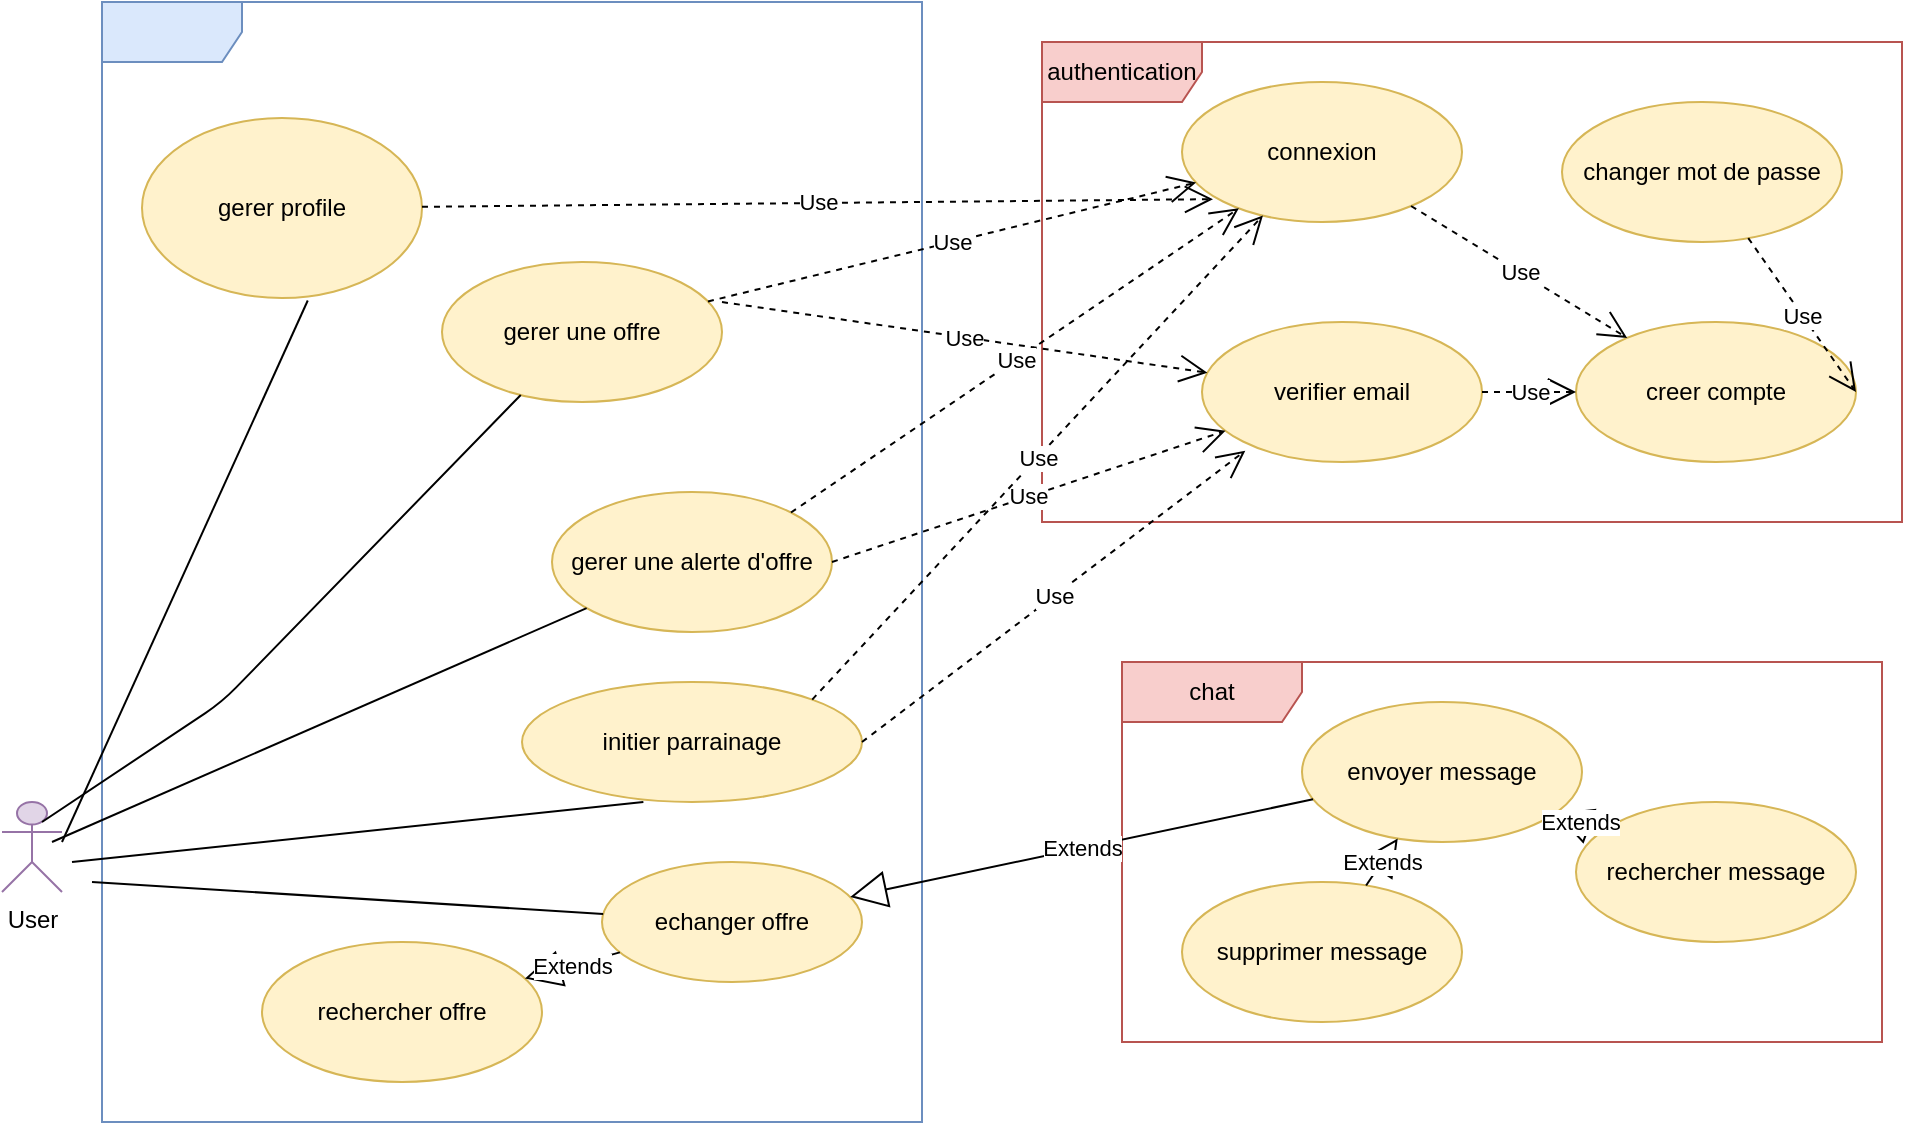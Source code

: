 <mxfile version="14.2.2" type="gitlab" pages="5">
  <diagram id="31cn8sJxo2LnZOZxLTl7" name="cas utilisation">
    <mxGraphModel dx="577" dy="875" grid="1" gridSize="10" guides="1" tooltips="1" connect="1" arrows="1" fold="1" page="1" pageScale="1" pageWidth="291" pageHeight="413" math="0" shadow="0">
      <root>
        <mxCell id="0" />
        <mxCell id="1" parent="0" />
        <mxCell id="iEsSIf3HNwrJCTN_U79i-29" value="chat" style="shape=umlFrame;whiteSpace=wrap;html=1;width=90;height=30;fillColor=#f8cecc;strokeColor=#b85450;" parent="1" vertex="1">
          <mxGeometry x="970" y="20" width="380" height="190" as="geometry" />
        </mxCell>
        <mxCell id="iEsSIf3HNwrJCTN_U79i-30" value="authentication" style="shape=umlFrame;whiteSpace=wrap;html=1;width=80;height=30;fillColor=#f8cecc;strokeColor=#b85450;" parent="1" vertex="1">
          <mxGeometry x="930" y="-290" width="430" height="240" as="geometry" />
        </mxCell>
        <mxCell id="iEsSIf3HNwrJCTN_U79i-31" value="" style="shape=umlFrame;whiteSpace=wrap;html=1;width=70;height=30;fillColor=#dae8fc;strokeColor=#6c8ebf;" parent="1" vertex="1">
          <mxGeometry x="460" y="-310" width="410" height="560" as="geometry" />
        </mxCell>
        <mxCell id="8GSgh4wZx7indwMNPTsy-1" value="User" style="shape=umlActor;verticalLabelPosition=bottom;verticalAlign=top;html=1;outlineConnect=0;fillColor=#e1d5e7;strokeColor=#9673a6;" parent="1" vertex="1">
          <mxGeometry x="410" y="90" width="30" height="45" as="geometry" />
        </mxCell>
        <mxCell id="iEsSIf3HNwrJCTN_U79i-1" value="gerer une offre" style="ellipse;whiteSpace=wrap;html=1;fillColor=#fff2cc;strokeColor=#d6b656;" parent="1" vertex="1">
          <mxGeometry x="630" y="-180" width="140" height="70" as="geometry" />
        </mxCell>
        <mxCell id="iEsSIf3HNwrJCTN_U79i-2" value="echanger offre" style="ellipse;whiteSpace=wrap;html=1;fillColor=#fff2cc;strokeColor=#d6b656;" parent="1" vertex="1">
          <mxGeometry x="710" y="120" width="130" height="60" as="geometry" />
        </mxCell>
        <mxCell id="iEsSIf3HNwrJCTN_U79i-3" value="rechercher offre" style="ellipse;whiteSpace=wrap;html=1;fillColor=#fff2cc;strokeColor=#d6b656;" parent="1" vertex="1">
          <mxGeometry x="540" y="160" width="140" height="70" as="geometry" />
        </mxCell>
        <mxCell id="iEsSIf3HNwrJCTN_U79i-4" value="Extends" style="endArrow=block;endSize=16;endFill=0;html=1;" parent="1" source="iEsSIf3HNwrJCTN_U79i-2" target="iEsSIf3HNwrJCTN_U79i-3" edge="1">
          <mxGeometry width="160" relative="1" as="geometry">
            <mxPoint x="590" y="230" as="sourcePoint" />
            <mxPoint x="750" y="230" as="targetPoint" />
          </mxGeometry>
        </mxCell>
        <mxCell id="iEsSIf3HNwrJCTN_U79i-5" value="envoyer message" style="ellipse;whiteSpace=wrap;html=1;fillColor=#fff2cc;strokeColor=#d6b656;" parent="1" vertex="1">
          <mxGeometry x="1060" y="40" width="140" height="70" as="geometry" />
        </mxCell>
        <mxCell id="iEsSIf3HNwrJCTN_U79i-6" value="supprimer message" style="ellipse;whiteSpace=wrap;html=1;fillColor=#fff2cc;strokeColor=#d6b656;" parent="1" vertex="1">
          <mxGeometry x="1000" y="130" width="140" height="70" as="geometry" />
        </mxCell>
        <mxCell id="iEsSIf3HNwrJCTN_U79i-7" value="rechercher message" style="ellipse;whiteSpace=wrap;html=1;fillColor=#fff2cc;strokeColor=#d6b656;" parent="1" vertex="1">
          <mxGeometry x="1197" y="90" width="140" height="70" as="geometry" />
        </mxCell>
        <mxCell id="iEsSIf3HNwrJCTN_U79i-8" value="Extends" style="endArrow=block;endSize=16;endFill=0;html=1;" parent="1" source="iEsSIf3HNwrJCTN_U79i-6" target="iEsSIf3HNwrJCTN_U79i-5" edge="1">
          <mxGeometry width="160" relative="1" as="geometry">
            <mxPoint x="590" y="170" as="sourcePoint" />
            <mxPoint x="750" y="170" as="targetPoint" />
          </mxGeometry>
        </mxCell>
        <mxCell id="iEsSIf3HNwrJCTN_U79i-9" value="Extends" style="endArrow=block;endSize=16;endFill=0;html=1;" parent="1" source="iEsSIf3HNwrJCTN_U79i-7" target="iEsSIf3HNwrJCTN_U79i-5" edge="1">
          <mxGeometry width="160" relative="1" as="geometry">
            <mxPoint x="864" y="190" as="sourcePoint" />
            <mxPoint x="864" y="130" as="targetPoint" />
          </mxGeometry>
        </mxCell>
        <mxCell id="iEsSIf3HNwrJCTN_U79i-10" value="Extends" style="endArrow=block;endSize=16;endFill=0;html=1;" parent="1" source="iEsSIf3HNwrJCTN_U79i-5" target="iEsSIf3HNwrJCTN_U79i-2" edge="1">
          <mxGeometry width="160" relative="1" as="geometry">
            <mxPoint x="590" y="170" as="sourcePoint" />
            <mxPoint x="750" y="170" as="targetPoint" />
          </mxGeometry>
        </mxCell>
        <mxCell id="iEsSIf3HNwrJCTN_U79i-11" value="creer compte" style="ellipse;whiteSpace=wrap;html=1;fillColor=#fff2cc;strokeColor=#d6b656;" parent="1" vertex="1">
          <mxGeometry x="1197" y="-150" width="140" height="70" as="geometry" />
        </mxCell>
        <mxCell id="iEsSIf3HNwrJCTN_U79i-12" value="connexion" style="ellipse;whiteSpace=wrap;html=1;fillColor=#fff2cc;strokeColor=#d6b656;" parent="1" vertex="1">
          <mxGeometry x="1000" y="-270" width="140" height="70" as="geometry" />
        </mxCell>
        <mxCell id="iEsSIf3HNwrJCTN_U79i-13" value="verifier email" style="ellipse;whiteSpace=wrap;html=1;fillColor=#fff2cc;strokeColor=#d6b656;" parent="1" vertex="1">
          <mxGeometry x="1010" y="-150" width="140" height="70" as="geometry" />
        </mxCell>
        <mxCell id="iEsSIf3HNwrJCTN_U79i-14" value="changer mot de passe" style="ellipse;whiteSpace=wrap;html=1;fillColor=#fff2cc;strokeColor=#d6b656;" parent="1" vertex="1">
          <mxGeometry x="1190" y="-260" width="140" height="70" as="geometry" />
        </mxCell>
        <mxCell id="iEsSIf3HNwrJCTN_U79i-15" value="Use" style="endArrow=open;endSize=12;dashed=1;html=1;" parent="1" source="iEsSIf3HNwrJCTN_U79i-13" target="iEsSIf3HNwrJCTN_U79i-11" edge="1">
          <mxGeometry width="160" relative="1" as="geometry">
            <mxPoint x="590" y="60" as="sourcePoint" />
            <mxPoint x="750" y="60" as="targetPoint" />
          </mxGeometry>
        </mxCell>
        <mxCell id="iEsSIf3HNwrJCTN_U79i-16" value="Use" style="endArrow=open;endSize=12;dashed=1;html=1;" parent="1" source="iEsSIf3HNwrJCTN_U79i-12" target="iEsSIf3HNwrJCTN_U79i-11" edge="1">
          <mxGeometry width="160" relative="1" as="geometry">
            <mxPoint x="909.415" y="-19.193" as="sourcePoint" />
            <mxPoint x="844.4" y="-50.711" as="targetPoint" />
          </mxGeometry>
        </mxCell>
        <mxCell id="iEsSIf3HNwrJCTN_U79i-17" value="Use" style="endArrow=open;endSize=12;dashed=1;html=1;entryX=1;entryY=0.5;entryDx=0;entryDy=0;" parent="1" source="iEsSIf3HNwrJCTN_U79i-14" target="iEsSIf3HNwrJCTN_U79i-11" edge="1">
          <mxGeometry width="160" relative="1" as="geometry">
            <mxPoint x="938.476" y="-123.75" as="sourcePoint" />
            <mxPoint x="854.4" y="-40.711" as="targetPoint" />
          </mxGeometry>
        </mxCell>
        <mxCell id="iEsSIf3HNwrJCTN_U79i-18" value="Use" style="endArrow=open;endSize=12;dashed=1;html=1;" parent="1" source="iEsSIf3HNwrJCTN_U79i-1" target="iEsSIf3HNwrJCTN_U79i-12" edge="1">
          <mxGeometry width="160" relative="1" as="geometry">
            <mxPoint x="590" y="-40" as="sourcePoint" />
            <mxPoint x="750" y="-40" as="targetPoint" />
          </mxGeometry>
        </mxCell>
        <mxCell id="iEsSIf3HNwrJCTN_U79i-19" value="Use" style="endArrow=open;endSize=12;dashed=1;html=1;exitX=1;exitY=0.286;exitDx=0;exitDy=0;exitPerimeter=0;" parent="1" source="iEsSIf3HNwrJCTN_U79i-1" target="iEsSIf3HNwrJCTN_U79i-13" edge="1">
          <mxGeometry width="160" relative="1" as="geometry">
            <mxPoint x="518.329" y="-57.006" as="sourcePoint" />
            <mxPoint x="621.57" y="-173.017" as="targetPoint" />
          </mxGeometry>
        </mxCell>
        <mxCell id="iEsSIf3HNwrJCTN_U79i-20" value="gerer une alerte d&#39;offre" style="ellipse;whiteSpace=wrap;html=1;fillColor=#fff2cc;strokeColor=#d6b656;" parent="1" vertex="1">
          <mxGeometry x="685" y="-65" width="140" height="70" as="geometry" />
        </mxCell>
        <mxCell id="iEsSIf3HNwrJCTN_U79i-21" value="Use" style="endArrow=open;endSize=12;dashed=1;html=1;exitX=1;exitY=0.5;exitDx=0;exitDy=0;" parent="1" source="iEsSIf3HNwrJCTN_U79i-20" target="iEsSIf3HNwrJCTN_U79i-13" edge="1">
          <mxGeometry width="160" relative="1" as="geometry">
            <mxPoint x="630" y="-40" as="sourcePoint" />
            <mxPoint x="750" y="-40" as="targetPoint" />
          </mxGeometry>
        </mxCell>
        <mxCell id="iEsSIf3HNwrJCTN_U79i-22" value="Use" style="endArrow=open;endSize=12;dashed=1;html=1;exitX=1;exitY=0;exitDx=0;exitDy=0;" parent="1" source="iEsSIf3HNwrJCTN_U79i-20" target="iEsSIf3HNwrJCTN_U79i-12" edge="1">
          <mxGeometry width="160" relative="1" as="geometry">
            <mxPoint x="600" y="-30" as="sourcePoint" />
            <mxPoint x="746.664" y="-92.332" as="targetPoint" />
          </mxGeometry>
        </mxCell>
        <mxCell id="iEsSIf3HNwrJCTN_U79i-24" value="" style="endArrow=none;html=1;exitX=0.5;exitY=0;exitDx=0;exitDy=0;exitPerimeter=0;" parent="1" target="iEsSIf3HNwrJCTN_U79i-20" edge="1">
          <mxGeometry width="50" height="50" relative="1" as="geometry">
            <mxPoint x="435" y="110" as="sourcePoint" />
            <mxPoint x="550" y="50" as="targetPoint" />
          </mxGeometry>
        </mxCell>
        <mxCell id="iEsSIf3HNwrJCTN_U79i-25" value="" style="endArrow=none;html=1;" parent="1" target="iEsSIf3HNwrJCTN_U79i-1" edge="1">
          <mxGeometry width="50" height="50" relative="1" as="geometry">
            <mxPoint x="430" y="100" as="sourcePoint" />
            <mxPoint x="516.767" y="18.016" as="targetPoint" />
            <Array as="points">
              <mxPoint x="520" y="40" />
            </Array>
          </mxGeometry>
        </mxCell>
        <mxCell id="iEsSIf3HNwrJCTN_U79i-26" value="" style="endArrow=none;html=1;exitX=0.5;exitY=0;exitDx=0;exitDy=0;exitPerimeter=0;" parent="1" target="iEsSIf3HNwrJCTN_U79i-2" edge="1">
          <mxGeometry width="50" height="50" relative="1" as="geometry">
            <mxPoint x="455" y="130" as="sourcePoint" />
            <mxPoint x="467.942" y="-90.015" as="targetPoint" />
          </mxGeometry>
        </mxCell>
        <mxCell id="wRsKCiRsCAKMiMHmvKu_-1" value="initier parrainage" style="ellipse;whiteSpace=wrap;html=1;fillColor=#fff2cc;strokeColor=#d6b656;" parent="1" vertex="1">
          <mxGeometry x="670" y="30" width="170" height="60" as="geometry" />
        </mxCell>
        <mxCell id="wRsKCiRsCAKMiMHmvKu_-2" value="" style="endArrow=none;html=1;exitX=0.5;exitY=0;exitDx=0;exitDy=0;exitPerimeter=0;entryX=0.357;entryY=1;entryDx=0;entryDy=0;entryPerimeter=0;" parent="1" target="wRsKCiRsCAKMiMHmvKu_-1" edge="1">
          <mxGeometry width="50" height="50" relative="1" as="geometry">
            <mxPoint x="445" y="120" as="sourcePoint" />
            <mxPoint x="704.012" y="-28.613" as="targetPoint" />
          </mxGeometry>
        </mxCell>
        <mxCell id="wRsKCiRsCAKMiMHmvKu_-3" value="gerer profile" style="ellipse;whiteSpace=wrap;html=1;fillColor=#fff2cc;strokeColor=#d6b656;" parent="1" vertex="1">
          <mxGeometry x="480" y="-252" width="140" height="90" as="geometry" />
        </mxCell>
        <mxCell id="wRsKCiRsCAKMiMHmvKu_-4" value="" style="endArrow=none;html=1;entryX=0.592;entryY=1.014;entryDx=0;entryDy=0;entryPerimeter=0;" parent="1" target="wRsKCiRsCAKMiMHmvKu_-3" edge="1">
          <mxGeometry width="50" height="50" relative="1" as="geometry">
            <mxPoint x="440" y="110" as="sourcePoint" />
            <mxPoint x="668.136" y="-113.836" as="targetPoint" />
          </mxGeometry>
        </mxCell>
        <mxCell id="wRsKCiRsCAKMiMHmvKu_-9" value="Use" style="endArrow=open;endSize=12;dashed=1;html=1;" parent="1" source="wRsKCiRsCAKMiMHmvKu_-3" edge="1">
          <mxGeometry width="160" relative="1" as="geometry">
            <mxPoint x="764.581" y="-158.503" as="sourcePoint" />
            <mxPoint x="1015.486" y="-211.418" as="targetPoint" />
          </mxGeometry>
        </mxCell>
        <mxCell id="wRsKCiRsCAKMiMHmvKu_-10" value="Use" style="endArrow=open;endSize=12;dashed=1;html=1;exitX=1;exitY=0.5;exitDx=0;exitDy=0;" parent="1" source="wRsKCiRsCAKMiMHmvKu_-1" edge="1">
          <mxGeometry width="160" relative="1" as="geometry">
            <mxPoint x="835" y="-20" as="sourcePoint" />
            <mxPoint x="1031.656" y="-85.661" as="targetPoint" />
          </mxGeometry>
        </mxCell>
        <mxCell id="wRsKCiRsCAKMiMHmvKu_-11" value="Use" style="endArrow=open;endSize=12;dashed=1;html=1;exitX=1;exitY=0;exitDx=0;exitDy=0;" parent="1" source="wRsKCiRsCAKMiMHmvKu_-1" target="iEsSIf3HNwrJCTN_U79i-12" edge="1">
          <mxGeometry width="160" relative="1" as="geometry">
            <mxPoint x="830" y="60" as="sourcePoint" />
            <mxPoint x="1041.656" y="-75.661" as="targetPoint" />
          </mxGeometry>
        </mxCell>
      </root>
    </mxGraphModel>
  </diagram>
  <diagram id="jWzmkYTxirftH9taYTOI" name="Gere profile - classes participantes">
    <mxGraphModel dx="868" dy="462" grid="1" gridSize="10" guides="1" tooltips="1" connect="1" arrows="1" fold="1" page="1" pageScale="1" pageWidth="827" pageHeight="1169" math="0" shadow="0">
      <root>
        <mxCell id="b3FkeZFk4ixrGaQLPnSb-0" />
        <mxCell id="b3FkeZFk4ixrGaQLPnSb-1" parent="b3FkeZFk4ixrGaQLPnSb-0" />
        <mxCell id="CPcWTft3bBMtHdcJwwJm-0" value="user" style="shape=umlActor;verticalLabelPosition=bottom;verticalAlign=top;html=1;outlineConnect=0;" vertex="1" parent="b3FkeZFk4ixrGaQLPnSb-1">
          <mxGeometry x="20" y="410" width="30" height="60" as="geometry" />
        </mxCell>
        <mxCell id="CPcWTft3bBMtHdcJwwJm-1" value="&lt;p style=&quot;margin: 0px ; margin-top: 4px ; text-align: center&quot;&gt;&lt;i&gt;&amp;lt;&amp;lt;Dialogue&amp;gt;&amp;gt;&lt;/i&gt;&lt;br&gt;&lt;b&gt;Gerer profile&lt;/b&gt;&lt;/p&gt;&lt;hr size=&quot;1&quot;&gt;&lt;p style=&quot;margin: 0px ; margin-left: 4px&quot;&gt;+ profileInformation: Object&lt;br&gt;&lt;/p&gt;&lt;hr size=&quot;1&quot;&gt;&lt;p style=&quot;margin: 0px ; margin-left: 4px&quot;&gt;+ saveProfile(): void&lt;br&gt;&lt;br&gt;&lt;/p&gt;" style="verticalAlign=top;align=left;overflow=fill;fontSize=12;fontFamily=Helvetica;html=1;" vertex="1" parent="b3FkeZFk4ixrGaQLPnSb-1">
          <mxGeometry x="120" y="400" width="190" height="110" as="geometry" />
        </mxCell>
        <mxCell id="CPcWTft3bBMtHdcJwwJm-3" value="&lt;p style=&quot;margin: 0px ; margin-top: 4px ; text-align: center&quot;&gt;&lt;i&gt;&amp;lt;&amp;lt;Controle&amp;gt;&amp;gt;&lt;/i&gt;&lt;b&gt;&lt;br&gt;&lt;/b&gt;&lt;/p&gt;&lt;p style=&quot;margin: 0px ; margin-top: 4px ; text-align: center&quot;&gt;&lt;i&gt;&lt;b&gt;User Controller&lt;/b&gt;&lt;/i&gt;&lt;/p&gt;&lt;hr size=&quot;1&quot;&gt;&lt;p style=&quot;margin: 0px ; margin-left: 4px&quot;&gt;+ saveProfile(): void&lt;br&gt;&lt;br&gt;&lt;/p&gt;" style="verticalAlign=top;align=left;overflow=fill;fontSize=12;fontFamily=Helvetica;html=1;" vertex="1" parent="b3FkeZFk4ixrGaQLPnSb-1">
          <mxGeometry x="400" y="400" width="170" height="110" as="geometry" />
        </mxCell>
        <mxCell id="CPcWTft3bBMtHdcJwwJm-5" value="&lt;p style=&quot;margin: 0px ; margin-top: 4px ; text-align: center&quot;&gt;&lt;i&gt;&amp;lt;&amp;lt;Entite&amp;gt;&amp;gt;&lt;/i&gt;&lt;b&gt;&lt;br&gt;&lt;/b&gt;&lt;/p&gt;&lt;p style=&quot;margin: 0px ; margin-top: 4px ; text-align: center&quot;&gt;&lt;i&gt;&lt;b&gt;User&lt;/b&gt;&lt;/i&gt;&lt;/p&gt;&lt;hr size=&quot;1&quot;&gt;&lt;p style=&quot;margin: 0px ; margin-left: 4px&quot;&gt;&lt;br&gt;&lt;br&gt;&lt;/p&gt;" style="verticalAlign=top;align=left;overflow=fill;fontSize=12;fontFamily=Helvetica;html=1;" vertex="1" parent="b3FkeZFk4ixrGaQLPnSb-1">
          <mxGeometry x="657" y="400" width="133" height="80" as="geometry" />
        </mxCell>
        <mxCell id="CPcWTft3bBMtHdcJwwJm-8" value="" style="endArrow=none;html=1;entryX=0;entryY=0.5;entryDx=0;entryDy=0;" edge="1" parent="b3FkeZFk4ixrGaQLPnSb-1" source="CPcWTft3bBMtHdcJwwJm-0" target="CPcWTft3bBMtHdcJwwJm-1">
          <mxGeometry width="50" height="50" relative="1" as="geometry">
            <mxPoint x="220" y="480" as="sourcePoint" />
            <mxPoint x="270" y="430" as="targetPoint" />
          </mxGeometry>
        </mxCell>
        <mxCell id="CPcWTft3bBMtHdcJwwJm-10" value="" style="endArrow=none;html=1;" edge="1" parent="b3FkeZFk4ixrGaQLPnSb-1" source="CPcWTft3bBMtHdcJwwJm-1" target="CPcWTft3bBMtHdcJwwJm-3">
          <mxGeometry width="50" height="50" relative="1" as="geometry">
            <mxPoint x="320" y="457.647" as="sourcePoint" />
            <mxPoint x="390" y="470" as="targetPoint" />
          </mxGeometry>
        </mxCell>
        <mxCell id="CPcWTft3bBMtHdcJwwJm-12" value="" style="endArrow=none;html=1;entryX=0.008;entryY=0.588;entryDx=0;entryDy=0;entryPerimeter=0;" edge="1" parent="b3FkeZFk4ixrGaQLPnSb-1" source="CPcWTft3bBMtHdcJwwJm-3" target="CPcWTft3bBMtHdcJwwJm-5">
          <mxGeometry width="50" height="50" relative="1" as="geometry">
            <mxPoint x="590" y="490" as="sourcePoint" />
            <mxPoint x="640" y="440" as="targetPoint" />
          </mxGeometry>
        </mxCell>
      </root>
    </mxGraphModel>
  </diagram>
  <diagram id="Vf_2ZU5e4WO7hHsmHf-d" name="gerer-offre">
    <mxGraphModel dx="1021" dy="957" grid="1" gridSize="10" guides="1" tooltips="1" connect="1" arrows="1" fold="1" page="1" pageScale="1" pageWidth="291" pageHeight="413" math="0" shadow="0">
      <root>
        <mxCell id="SeAlCufOhYnr9unlk1ui-0" />
        <mxCell id="SeAlCufOhYnr9unlk1ui-1" parent="SeAlCufOhYnr9unlk1ui-0" />
        <mxCell id="SeAlCufOhYnr9unlk1ui-3" value="&lt;p style=&quot;margin: 0px ; margin-top: 4px ; text-align: center&quot;&gt;&lt;i&gt;&amp;lt;&amp;lt;Dialogue&amp;gt;&amp;gt;&lt;/i&gt;&lt;br&gt;&lt;b&gt;Creer Offre&lt;/b&gt;&lt;/p&gt;&lt;hr size=&quot;1&quot;&gt;&lt;p style=&quot;margin: 0px ; margin-left: 4px&quot;&gt;categories: Array&lt;br&gt;&lt;/p&gt;&lt;hr size=&quot;1&quot;&gt;&lt;p style=&quot;margin: 0px ; margin-left: 4px&quot;&gt;createOffer():void&lt;br&gt;uploadFile():void&lt;/p&gt;" style="verticalAlign=top;align=left;overflow=fill;fontSize=12;fontFamily=Helvetica;html=1;" vertex="1" parent="SeAlCufOhYnr9unlk1ui-1">
          <mxGeometry x="130" y="-130" width="170" height="100" as="geometry" />
        </mxCell>
        <mxCell id="SeAlCufOhYnr9unlk1ui-4" value="user" style="shape=umlActor;verticalLabelPosition=bottom;verticalAlign=top;html=1;" vertex="1" parent="SeAlCufOhYnr9unlk1ui-1">
          <mxGeometry x="20" y="70" width="30" height="60" as="geometry" />
        </mxCell>
        <mxCell id="SeAlCufOhYnr9unlk1ui-9" value="&lt;p style=&quot;margin: 0px ; margin-top: 4px ; text-align: center&quot;&gt;&lt;i&gt;&amp;lt;&amp;lt;Controle&amp;gt;&amp;gt;&lt;/i&gt;&lt;br&gt;&lt;b&gt;OfferController&lt;/b&gt;&lt;/p&gt;&lt;hr size=&quot;1&quot;&gt;&lt;p style=&quot;margin: 0px ; margin-left: 4px&quot;&gt;createOffer():void&lt;/p&gt;&lt;p style=&quot;margin: 0px ; margin-left: 4px&quot;&gt;updateOffer():void&lt;/p&gt;&lt;p style=&quot;margin: 0px ; margin-left: 4px&quot;&gt;deleteOffer():void&lt;/p&gt;&lt;p style=&quot;margin: 0px ; margin-left: 4px&quot;&gt;readOffer():void&lt;/p&gt;&lt;p style=&quot;margin: 0px ; margin-left: 4px&quot;&gt;searchOffer()&lt;/p&gt;&lt;p style=&quot;margin: 0px ; margin-left: 4px&quot;&gt;&lt;br&gt;&lt;/p&gt;&lt;p style=&quot;margin: 0px ; margin-left: 4px&quot;&gt;&lt;br&gt;&lt;br&gt;&lt;/p&gt;" style="verticalAlign=top;align=left;overflow=fill;fontSize=12;fontFamily=Helvetica;html=1;" vertex="1" parent="SeAlCufOhYnr9unlk1ui-1">
          <mxGeometry x="420" y="-40" width="180" height="120" as="geometry" />
        </mxCell>
        <mxCell id="SeAlCufOhYnr9unlk1ui-10" value="" style="endArrow=none;html=1;" edge="1" parent="SeAlCufOhYnr9unlk1ui-1" source="SeAlCufOhYnr9unlk1ui-3" target="SeAlCufOhYnr9unlk1ui-9">
          <mxGeometry width="50" height="50" relative="1" as="geometry">
            <mxPoint x="190" y="70" as="sourcePoint" />
            <mxPoint x="240" y="20" as="targetPoint" />
          </mxGeometry>
        </mxCell>
        <mxCell id="SeAlCufOhYnr9unlk1ui-12" value="&lt;p style=&quot;margin: 0px ; margin-top: 4px ; text-align: center&quot;&gt;&lt;i&gt;&amp;lt;&amp;lt;Entitte&amp;gt;&amp;gt;&lt;/i&gt;&lt;br&gt;&lt;b&gt;Offer&lt;/b&gt;&lt;/p&gt;&lt;hr size=&quot;1&quot;&gt;&lt;p style=&quot;margin: 0px ; margin-left: 4px&quot;&gt;&lt;br&gt;&lt;/p&gt;&lt;p style=&quot;margin: 0px ; margin-left: 4px&quot;&gt;&lt;br&gt;&lt;/p&gt;&lt;p style=&quot;margin: 0px ; margin-left: 4px&quot;&gt;&lt;br&gt;&lt;br&gt;&lt;/p&gt;" style="verticalAlign=top;align=left;overflow=fill;fontSize=12;fontFamily=Helvetica;html=1;" vertex="1" parent="SeAlCufOhYnr9unlk1ui-1">
          <mxGeometry x="693" y="-150" width="180" height="70" as="geometry" />
        </mxCell>
        <mxCell id="SeAlCufOhYnr9unlk1ui-13" value="&lt;p style=&quot;margin: 0px ; margin-top: 4px ; text-align: center&quot;&gt;&lt;i&gt;&amp;lt;&amp;lt;Dialogue&amp;gt;&amp;gt;&lt;/i&gt;&lt;br&gt;&lt;b&gt;offer list&lt;/b&gt;&lt;/p&gt;&lt;hr size=&quot;1&quot;&gt;&lt;p style=&quot;margin: 0px ; margin-left: 4px&quot;&gt;categories: Array&lt;br&gt;&lt;/p&gt;&lt;p style=&quot;margin: 0px ; margin-left: 4px&quot;&gt;offers: Array&amp;lt;Offer&amp;gt;&lt;/p&gt;&lt;hr size=&quot;1&quot;&gt;&lt;p style=&quot;margin: 0px ; margin-left: 4px&quot;&gt;offerDetails():void&lt;/p&gt;&lt;p style=&quot;margin: 0px ; margin-left: 4px&quot;&gt;deleteOffer(id: integer):void&lt;/p&gt;&lt;p style=&quot;margin: 0px ; margin-left: 4px&quot;&gt;searchOffer()&lt;br&gt;&lt;br&gt;&lt;/p&gt;" style="verticalAlign=top;align=left;overflow=fill;fontSize=12;fontFamily=Helvetica;html=1;" vertex="1" parent="SeAlCufOhYnr9unlk1ui-1">
          <mxGeometry x="146" y="10" width="170" height="130" as="geometry" />
        </mxCell>
        <mxCell id="SeAlCufOhYnr9unlk1ui-15" value="&lt;p style=&quot;margin: 0px ; margin-top: 4px ; text-align: center&quot;&gt;&lt;i&gt;&amp;lt;&amp;lt;Dialogue&amp;gt;&amp;gt;&lt;/i&gt;&lt;br&gt;&lt;b&gt;offer edit&lt;/b&gt;&lt;/p&gt;&lt;hr size=&quot;1&quot;&gt;&lt;p style=&quot;margin: 0px ; margin-left: 4px&quot;&gt;categories: Array&lt;br&gt;&lt;/p&gt;&lt;p style=&quot;margin: 0px ; margin-left: 4px&quot;&gt;offer: Offer&lt;/p&gt;&lt;p style=&quot;margin: 0px ; margin-left: 4px&quot;&gt;files: File&lt;/p&gt;&lt;hr size=&quot;1&quot;&gt;&lt;p style=&quot;margin: 0px ; margin-left: 4px&quot;&gt;updateOffer():void&lt;/p&gt;&lt;p style=&quot;margin: 0px ; margin-left: 4px&quot;&gt;deleteOffer(Offer):void&lt;/p&gt;&lt;p style=&quot;margin: 0px ; margin-left: 4px&quot;&gt;uploadFile():void&lt;/p&gt;" style="verticalAlign=top;align=left;overflow=fill;fontSize=12;fontFamily=Helvetica;html=1;" vertex="1" parent="SeAlCufOhYnr9unlk1ui-1">
          <mxGeometry x="121" y="200" width="169" height="160" as="geometry" />
        </mxCell>
        <mxCell id="SeAlCufOhYnr9unlk1ui-16" value="" style="endArrow=none;html=1;" edge="1" parent="SeAlCufOhYnr9unlk1ui-1" target="SeAlCufOhYnr9unlk1ui-3">
          <mxGeometry width="50" height="50" relative="1" as="geometry">
            <mxPoint x="40" y="70" as="sourcePoint" />
            <mxPoint x="90" y="20" as="targetPoint" />
          </mxGeometry>
        </mxCell>
        <mxCell id="SeAlCufOhYnr9unlk1ui-17" value="" style="endArrow=none;html=1;" edge="1" parent="SeAlCufOhYnr9unlk1ui-1" target="SeAlCufOhYnr9unlk1ui-13">
          <mxGeometry width="50" height="50" relative="1" as="geometry">
            <mxPoint x="50" y="80" as="sourcePoint" />
            <mxPoint x="146.833" y="10" as="targetPoint" />
          </mxGeometry>
        </mxCell>
        <mxCell id="SeAlCufOhYnr9unlk1ui-18" value="" style="endArrow=none;html=1;" edge="1" parent="SeAlCufOhYnr9unlk1ui-1" target="SeAlCufOhYnr9unlk1ui-15">
          <mxGeometry width="50" height="50" relative="1" as="geometry">
            <mxPoint x="60" y="90" as="sourcePoint" />
            <mxPoint x="131" y="99.103" as="targetPoint" />
          </mxGeometry>
        </mxCell>
        <mxCell id="SeAlCufOhYnr9unlk1ui-19" value="" style="endArrow=none;html=1;" edge="1" parent="SeAlCufOhYnr9unlk1ui-1" source="SeAlCufOhYnr9unlk1ui-13" target="SeAlCufOhYnr9unlk1ui-9">
          <mxGeometry width="50" height="50" relative="1" as="geometry">
            <mxPoint x="300.118" y="10" as="sourcePoint" />
            <mxPoint x="400" y="77" as="targetPoint" />
          </mxGeometry>
        </mxCell>
        <mxCell id="SeAlCufOhYnr9unlk1ui-20" value="" style="endArrow=none;html=1;exitX=1;exitY=0.25;exitDx=0;exitDy=0;entryX=0;entryY=0.5;entryDx=0;entryDy=0;" edge="1" parent="SeAlCufOhYnr9unlk1ui-1" source="SeAlCufOhYnr9unlk1ui-15" target="SeAlCufOhYnr9unlk1ui-9">
          <mxGeometry width="50" height="50" relative="1" as="geometry">
            <mxPoint x="310" y="99.862" as="sourcePoint" />
            <mxPoint x="422" y="86.503" as="targetPoint" />
          </mxGeometry>
        </mxCell>
        <mxCell id="SeAlCufOhYnr9unlk1ui-21" value="" style="endArrow=none;html=1;entryX=1.006;entryY=0.421;entryDx=0;entryDy=0;entryPerimeter=0;" edge="1" parent="SeAlCufOhYnr9unlk1ui-1" source="SeAlCufOhYnr9unlk1ui-12" target="SeAlCufOhYnr9unlk1ui-9">
          <mxGeometry width="50" height="50" relative="1" as="geometry">
            <mxPoint x="301" y="242.5" as="sourcePoint" />
            <mxPoint x="412" y="130" as="targetPoint" />
          </mxGeometry>
        </mxCell>
        <mxCell id="SeAlCufOhYnr9unlk1ui-22" value="&lt;p style=&quot;margin: 0px ; margin-top: 4px ; text-align: center&quot;&gt;&lt;i&gt;&amp;lt;&amp;lt;Entitte&amp;gt;&amp;gt;&lt;/i&gt;&lt;br&gt;&lt;b&gt;User&lt;/b&gt;&lt;/p&gt;&lt;hr size=&quot;1&quot;&gt;&lt;p style=&quot;margin: 0px ; margin-left: 4px&quot;&gt;&lt;br&gt;&lt;/p&gt;&lt;p style=&quot;margin: 0px ; margin-left: 4px&quot;&gt;&lt;br&gt;&lt;/p&gt;&lt;p style=&quot;margin: 0px ; margin-left: 4px&quot;&gt;&lt;br&gt;&lt;br&gt;&lt;/p&gt;" style="verticalAlign=top;align=left;overflow=fill;fontSize=12;fontFamily=Helvetica;html=1;" vertex="1" parent="SeAlCufOhYnr9unlk1ui-1">
          <mxGeometry x="710" y="-20" width="180" height="70" as="geometry" />
        </mxCell>
        <mxCell id="SeAlCufOhYnr9unlk1ui-23" value="" style="endArrow=none;html=1;" edge="1" parent="SeAlCufOhYnr9unlk1ui-1" source="SeAlCufOhYnr9unlk1ui-22" target="SeAlCufOhYnr9unlk1ui-9">
          <mxGeometry width="50" height="50" relative="1" as="geometry">
            <mxPoint x="680" y="102.265" as="sourcePoint" />
            <mxPoint x="593.08" y="118.94" as="targetPoint" />
          </mxGeometry>
        </mxCell>
        <mxCell id="SeAlCufOhYnr9unlk1ui-24" value="&lt;p style=&quot;margin: 0px ; margin-top: 4px ; text-align: center&quot;&gt;&lt;i&gt;&amp;lt;&amp;lt;Controle&amp;gt;&amp;gt;&lt;/i&gt;&lt;br&gt;&lt;b&gt;FileController&lt;/b&gt;&lt;/p&gt;&lt;hr size=&quot;1&quot;&gt;&lt;p style=&quot;margin: 0px ; margin-left: 4px&quot;&gt;uploadFile()&lt;/p&gt;&lt;p style=&quot;margin: 0px ; margin-left: 4px&quot;&gt;DeleteFile()&lt;/p&gt;&lt;p style=&quot;margin: 0px ; margin-left: 4px&quot;&gt;&lt;br&gt;&lt;/p&gt;&lt;p style=&quot;margin: 0px ; margin-left: 4px&quot;&gt;&lt;br&gt;&lt;br&gt;&lt;/p&gt;" style="verticalAlign=top;align=left;overflow=fill;fontSize=12;fontFamily=Helvetica;html=1;" vertex="1" parent="SeAlCufOhYnr9unlk1ui-1">
          <mxGeometry x="420" y="170" width="180" height="80" as="geometry" />
        </mxCell>
        <mxCell id="SeAlCufOhYnr9unlk1ui-25" value="&lt;p style=&quot;margin: 0px ; margin-top: 4px ; text-align: center&quot;&gt;&lt;i&gt;&amp;lt;&amp;lt;Entitte&amp;gt;&amp;gt;&lt;/i&gt;&lt;br&gt;&lt;b&gt;OfferAlert&lt;/b&gt;&lt;/p&gt;&lt;hr size=&quot;1&quot;&gt;&lt;p style=&quot;margin: 0px ; margin-left: 4px&quot;&gt;&lt;br&gt;&lt;/p&gt;&lt;p style=&quot;margin: 0px ; margin-left: 4px&quot;&gt;&lt;br&gt;&lt;/p&gt;&lt;p style=&quot;margin: 0px ; margin-left: 4px&quot;&gt;&lt;br&gt;&lt;br&gt;&lt;/p&gt;" style="verticalAlign=top;align=left;overflow=fill;fontSize=12;fontFamily=Helvetica;html=1;" vertex="1" parent="SeAlCufOhYnr9unlk1ui-1">
          <mxGeometry x="720" y="90" width="180" height="70" as="geometry" />
        </mxCell>
        <mxCell id="SeAlCufOhYnr9unlk1ui-26" value="" style="endArrow=none;html=1;" edge="1" parent="SeAlCufOhYnr9unlk1ui-1" source="SeAlCufOhYnr9unlk1ui-25">
          <mxGeometry width="50" height="50" relative="1" as="geometry">
            <mxPoint x="720" y="26.552" as="sourcePoint" />
            <mxPoint x="600" y="28" as="targetPoint" />
          </mxGeometry>
        </mxCell>
        <mxCell id="SeAlCufOhYnr9unlk1ui-27" value="" style="endArrow=none;html=1;" edge="1" parent="SeAlCufOhYnr9unlk1ui-1" source="SeAlCufOhYnr9unlk1ui-15" target="SeAlCufOhYnr9unlk1ui-24">
          <mxGeometry width="50" height="50" relative="1" as="geometry">
            <mxPoint x="300" y="250" as="sourcePoint" />
            <mxPoint x="430" y="30" as="targetPoint" />
          </mxGeometry>
        </mxCell>
        <mxCell id="SeAlCufOhYnr9unlk1ui-28" value="&lt;p style=&quot;margin: 0px ; margin-top: 4px ; text-align: center&quot;&gt;&lt;i&gt;&amp;lt;&amp;lt;Entitte&amp;gt;&amp;gt;&lt;/i&gt;&lt;br&gt;&lt;b&gt;File&lt;/b&gt;&lt;/p&gt;&lt;hr size=&quot;1&quot;&gt;&lt;p style=&quot;margin: 0px ; margin-left: 4px&quot;&gt;&lt;br&gt;&lt;/p&gt;&lt;p style=&quot;margin: 0px ; margin-left: 4px&quot;&gt;&lt;br&gt;&lt;/p&gt;&lt;p style=&quot;margin: 0px ; margin-left: 4px&quot;&gt;&lt;br&gt;&lt;br&gt;&lt;/p&gt;" style="verticalAlign=top;align=left;overflow=fill;fontSize=12;fontFamily=Helvetica;html=1;" vertex="1" parent="SeAlCufOhYnr9unlk1ui-1">
          <mxGeometry x="720" y="220" width="180" height="70" as="geometry" />
        </mxCell>
        <mxCell id="SeAlCufOhYnr9unlk1ui-29" value="" style="endArrow=none;html=1;" edge="1" parent="SeAlCufOhYnr9unlk1ui-1" source="SeAlCufOhYnr9unlk1ui-28" target="SeAlCufOhYnr9unlk1ui-24">
          <mxGeometry width="50" height="50" relative="1" as="geometry">
            <mxPoint x="744.227" y="100" as="sourcePoint" />
            <mxPoint x="610" y="38" as="targetPoint" />
          </mxGeometry>
        </mxCell>
      </root>
    </mxGraphModel>
  </diagram>
  <diagram id="qshA_Z4_ewcSDvU1tQxp" name="rechercher-offre">
    <mxGraphModel dx="868" dy="462" grid="1" gridSize="10" guides="1" tooltips="1" connect="1" arrows="1" fold="1" page="1" pageScale="1" pageWidth="291" pageHeight="413" math="0" shadow="0">
      <root>
        <mxCell id="X1mLMMXId9uQ6TiL9ZNk-0" />
        <mxCell id="X1mLMMXId9uQ6TiL9ZNk-1" parent="X1mLMMXId9uQ6TiL9ZNk-0" />
        <mxCell id="mnH_TmL7V77GdrdQsZ2K-0" value="Actor" style="shape=umlActor;verticalLabelPosition=bottom;verticalAlign=top;html=1;" vertex="1" parent="X1mLMMXId9uQ6TiL9ZNk-1">
          <mxGeometry x="10" y="170" width="30" height="60" as="geometry" />
        </mxCell>
        <mxCell id="mnH_TmL7V77GdrdQsZ2K-1" value="&lt;p style=&quot;margin: 0px ; margin-top: 4px ; text-align: center&quot;&gt;&lt;i&gt;&amp;lt;&amp;lt;dialogue&amp;gt;&amp;gt;&lt;/i&gt;&lt;br&gt;&lt;b&gt;Search offer&lt;/b&gt;&lt;/p&gt;&lt;hr size=&quot;1&quot;&gt;&lt;p style=&quot;margin: 0px ; margin-left: 4px&quot;&gt;categories: Array&lt;br&gt;offers: Array&amp;lt;Offer&amp;gt;&lt;/p&gt;&lt;hr size=&quot;1&quot;&gt;&lt;p style=&quot;margin: 0px ; margin-left: 4px&quot;&gt;searchOffer()&lt;br&gt;offerDetails()&lt;/p&gt;" style="verticalAlign=top;align=left;overflow=fill;fontSize=12;fontFamily=Helvetica;html=1;" vertex="1" parent="X1mLMMXId9uQ6TiL9ZNk-1">
          <mxGeometry x="110" y="40" width="170" height="140" as="geometry" />
        </mxCell>
        <mxCell id="mnH_TmL7V77GdrdQsZ2K-2" value="&lt;p style=&quot;margin: 0px ; margin-top: 4px ; text-align: center&quot;&gt;&lt;i&gt;&amp;lt;&amp;lt;controle&amp;gt;&amp;gt;&lt;/i&gt;&lt;br&gt;&lt;b&gt;Offer Controller&lt;/b&gt;&lt;/p&gt;&lt;hr size=&quot;1&quot;&gt;&lt;p style=&quot;margin: 0px ; margin-left: 4px&quot;&gt;searchOffer()&lt;br&gt;readOffer()&lt;/p&gt;&lt;p style=&quot;margin: 0px ; margin-left: 4px&quot;&gt;like()&lt;/p&gt;&lt;p style=&quot;margin: 0px ; margin-left: 4px&quot;&gt;share()&lt;/p&gt;" style="verticalAlign=top;align=left;overflow=fill;fontSize=12;fontFamily=Helvetica;html=1;" vertex="1" parent="X1mLMMXId9uQ6TiL9ZNk-1">
          <mxGeometry x="360" y="110" width="170" height="110" as="geometry" />
        </mxCell>
        <mxCell id="mnH_TmL7V77GdrdQsZ2K-3" value="&lt;p style=&quot;margin: 0px ; margin-top: 4px ; text-align: center&quot;&gt;&lt;i&gt;&amp;lt;&amp;lt;entity&amp;gt;&amp;gt;&lt;/i&gt;&lt;br&gt;&lt;b&gt;Offer&lt;/b&gt;&lt;/p&gt;&lt;hr size=&quot;1&quot;&gt;&lt;p style=&quot;margin: 0px ; margin-left: 4px&quot;&gt;&lt;br&gt;&lt;/p&gt;" style="verticalAlign=top;align=left;overflow=fill;fontSize=12;fontFamily=Helvetica;html=1;" vertex="1" parent="X1mLMMXId9uQ6TiL9ZNk-1">
          <mxGeometry x="610" y="50" width="170" height="70" as="geometry" />
        </mxCell>
        <mxCell id="mnH_TmL7V77GdrdQsZ2K-4" value="&lt;p style=&quot;margin: 0px ; margin-top: 4px ; text-align: center&quot;&gt;&lt;i&gt;&amp;lt;&amp;lt;entity&amp;gt;&amp;gt;&lt;/i&gt;&lt;br&gt;&lt;b&gt;User&lt;/b&gt;&lt;/p&gt;&lt;hr size=&quot;1&quot;&gt;&lt;p style=&quot;margin: 0px ; margin-left: 4px&quot;&gt;&lt;br&gt;&lt;/p&gt;" style="verticalAlign=top;align=left;overflow=fill;fontSize=12;fontFamily=Helvetica;html=1;" vertex="1" parent="X1mLMMXId9uQ6TiL9ZNk-1">
          <mxGeometry x="610" y="150" width="170" height="70" as="geometry" />
        </mxCell>
        <mxCell id="mnH_TmL7V77GdrdQsZ2K-5" value="&lt;p style=&quot;margin: 0px ; margin-top: 4px ; text-align: center&quot;&gt;&lt;i&gt;&amp;lt;&amp;lt;entity&amp;gt;&amp;gt;&lt;/i&gt;&lt;br&gt;&lt;b&gt;File&lt;/b&gt;&lt;/p&gt;&lt;hr size=&quot;1&quot;&gt;&lt;p style=&quot;margin: 0px ; margin-left: 4px&quot;&gt;&lt;br&gt;&lt;/p&gt;" style="verticalAlign=top;align=left;overflow=fill;fontSize=12;fontFamily=Helvetica;html=1;" vertex="1" parent="X1mLMMXId9uQ6TiL9ZNk-1">
          <mxGeometry x="600" y="250" width="170" height="70" as="geometry" />
        </mxCell>
        <mxCell id="mnH_TmL7V77GdrdQsZ2K-6" value="" style="endArrow=none;html=1;" edge="1" parent="X1mLMMXId9uQ6TiL9ZNk-1" target="mnH_TmL7V77GdrdQsZ2K-1">
          <mxGeometry width="50" height="50" relative="1" as="geometry">
            <mxPoint x="30" y="207" as="sourcePoint" />
            <mxPoint x="80" y="157" as="targetPoint" />
          </mxGeometry>
        </mxCell>
        <mxCell id="mnH_TmL7V77GdrdQsZ2K-9" value="" style="endArrow=none;html=1;" edge="1" parent="X1mLMMXId9uQ6TiL9ZNk-1" source="mnH_TmL7V77GdrdQsZ2K-1" target="mnH_TmL7V77GdrdQsZ2K-2">
          <mxGeometry width="50" height="50" relative="1" as="geometry">
            <mxPoint x="260" y="204" as="sourcePoint" />
            <mxPoint x="320" y="209.379" as="targetPoint" />
          </mxGeometry>
        </mxCell>
        <mxCell id="JFTwxX-mJzIJc04DtjsV-0" value="&lt;p style=&quot;margin: 0px ; margin-top: 4px ; text-align: center&quot;&gt;&lt;i&gt;&amp;lt;&amp;lt;dialogue&amp;gt;&amp;gt;&lt;/i&gt;&lt;br&gt;&lt;b&gt;offer details&lt;/b&gt;&lt;/p&gt;&lt;hr size=&quot;1&quot;&gt;&lt;p style=&quot;margin: 0px ; margin-left: 4px&quot;&gt;categories: Array&lt;br&gt;offer: Offer&lt;/p&gt;&lt;hr size=&quot;1&quot;&gt;&lt;p style=&quot;margin: 0px ; margin-left: 4px&quot;&gt;like()&lt;/p&gt;&lt;p style=&quot;margin: 0px ; margin-left: 4px&quot;&gt;share()&lt;br&gt;makeProposition()&lt;/p&gt;&lt;p style=&quot;margin: 0px ; margin-left: 4px&quot;&gt;&lt;br&gt;&lt;/p&gt;" style="verticalAlign=top;align=left;overflow=fill;fontSize=12;fontFamily=Helvetica;html=1;" vertex="1" parent="X1mLMMXId9uQ6TiL9ZNk-1">
          <mxGeometry x="110" y="207" width="170" height="140" as="geometry" />
        </mxCell>
        <mxCell id="JFTwxX-mJzIJc04DtjsV-1" value="&lt;p style=&quot;margin: 0px ; margin-top: 4px ; text-align: center&quot;&gt;&lt;i&gt;&amp;lt;&amp;lt;controle&amp;gt;&amp;gt;&lt;/i&gt;&lt;br&gt;&lt;b&gt;PropositionController&lt;/b&gt;&lt;/p&gt;&lt;hr size=&quot;1&quot;&gt;&lt;p style=&quot;margin: 0px ; margin-left: 4px&quot;&gt;search()&lt;br&gt;create()&lt;/p&gt;&lt;p style=&quot;margin: 0px ; margin-left: 4px&quot;&gt;read()&lt;/p&gt;&lt;p style=&quot;margin: 0px ; margin-left: 4px&quot;&gt;delete()&lt;/p&gt;&lt;p style=&quot;margin: 0px ; margin-left: 4px&quot;&gt;&lt;br&gt;&lt;/p&gt;" style="verticalAlign=top;align=left;overflow=fill;fontSize=12;fontFamily=Helvetica;html=1;" vertex="1" parent="X1mLMMXId9uQ6TiL9ZNk-1">
          <mxGeometry x="370" y="237" width="170" height="133" as="geometry" />
        </mxCell>
      </root>
    </mxGraphModel>
  </diagram>
  <diagram id="9HSTVoaeMxp270RMuEYq" name="Page-5">
    <mxGraphModel dx="868" dy="462" grid="1" gridSize="10" guides="1" tooltips="1" connect="1" arrows="1" fold="1" page="1" pageScale="1" pageWidth="291" pageHeight="413" math="0" shadow="0">
      <root>
        <mxCell id="hZIuhrhlSd1qhSIHO-Vm-0" />
        <mxCell id="hZIuhrhlSd1qhSIHO-Vm-1" parent="hZIuhrhlSd1qhSIHO-Vm-0" />
        <mxCell id="hZIuhrhlSd1qhSIHO-Vm-2" value="Actor" style="shape=umlActor;verticalLabelPosition=bottom;verticalAlign=top;html=1;outlineConnect=0;" vertex="1" parent="hZIuhrhlSd1qhSIHO-Vm-1">
          <mxGeometry x="20" y="147" width="30" height="60" as="geometry" />
        </mxCell>
      </root>
    </mxGraphModel>
  </diagram>
</mxfile>
